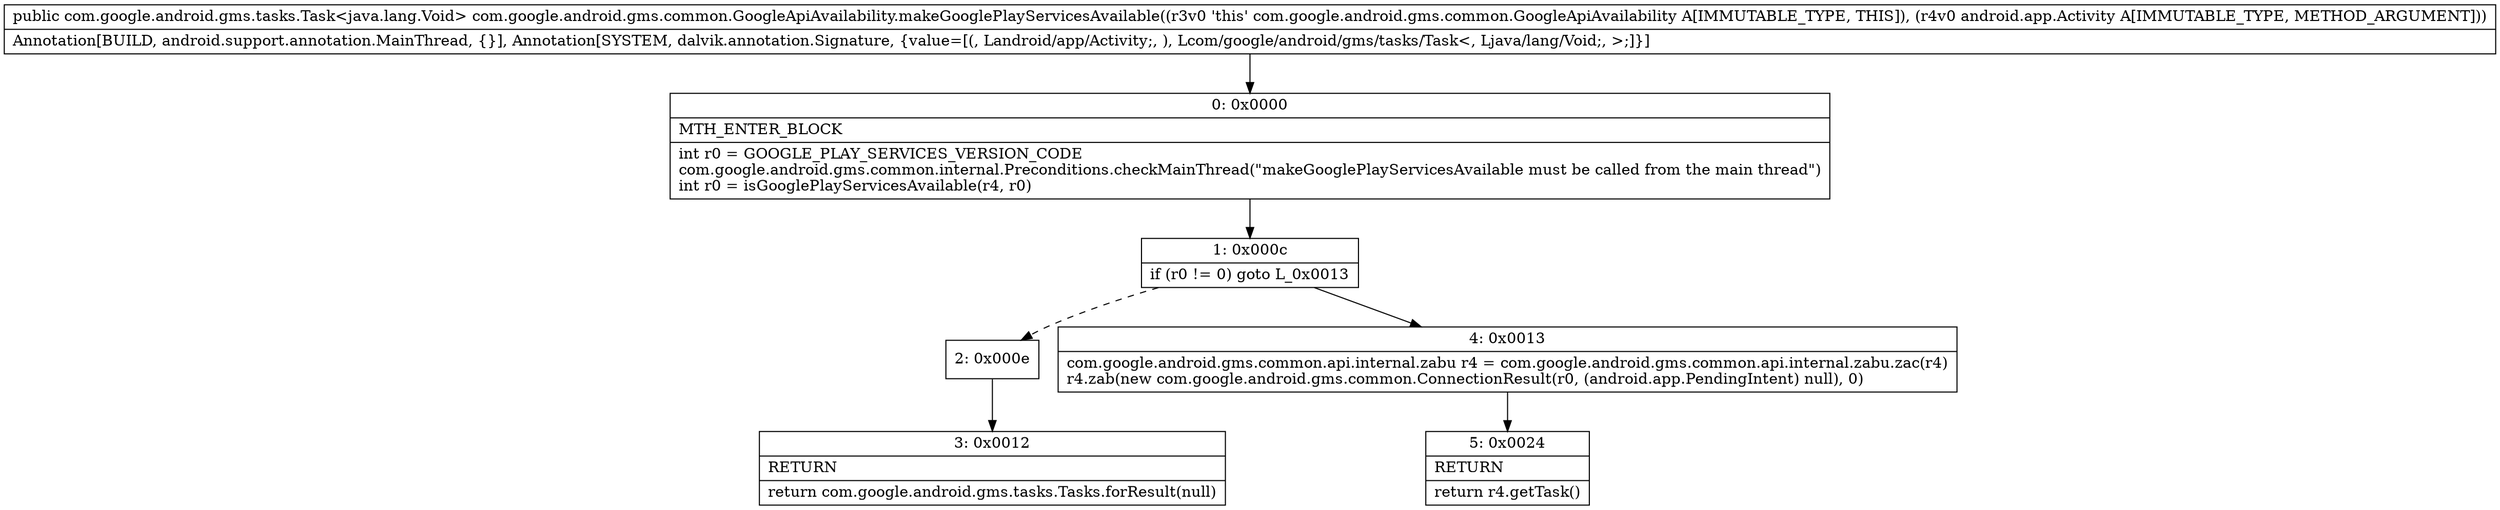digraph "CFG forcom.google.android.gms.common.GoogleApiAvailability.makeGooglePlayServicesAvailable(Landroid\/app\/Activity;)Lcom\/google\/android\/gms\/tasks\/Task;" {
Node_0 [shape=record,label="{0\:\ 0x0000|MTH_ENTER_BLOCK\l|int r0 = GOOGLE_PLAY_SERVICES_VERSION_CODE\lcom.google.android.gms.common.internal.Preconditions.checkMainThread(\"makeGooglePlayServicesAvailable must be called from the main thread\")\lint r0 = isGooglePlayServicesAvailable(r4, r0)\l}"];
Node_1 [shape=record,label="{1\:\ 0x000c|if (r0 != 0) goto L_0x0013\l}"];
Node_2 [shape=record,label="{2\:\ 0x000e}"];
Node_3 [shape=record,label="{3\:\ 0x0012|RETURN\l|return com.google.android.gms.tasks.Tasks.forResult(null)\l}"];
Node_4 [shape=record,label="{4\:\ 0x0013|com.google.android.gms.common.api.internal.zabu r4 = com.google.android.gms.common.api.internal.zabu.zac(r4)\lr4.zab(new com.google.android.gms.common.ConnectionResult(r0, (android.app.PendingIntent) null), 0)\l}"];
Node_5 [shape=record,label="{5\:\ 0x0024|RETURN\l|return r4.getTask()\l}"];
MethodNode[shape=record,label="{public com.google.android.gms.tasks.Task\<java.lang.Void\> com.google.android.gms.common.GoogleApiAvailability.makeGooglePlayServicesAvailable((r3v0 'this' com.google.android.gms.common.GoogleApiAvailability A[IMMUTABLE_TYPE, THIS]), (r4v0 android.app.Activity A[IMMUTABLE_TYPE, METHOD_ARGUMENT]))  | Annotation[BUILD, android.support.annotation.MainThread, \{\}], Annotation[SYSTEM, dalvik.annotation.Signature, \{value=[(, Landroid\/app\/Activity;, ), Lcom\/google\/android\/gms\/tasks\/Task\<, Ljava\/lang\/Void;, \>;]\}]\l}"];
MethodNode -> Node_0;
Node_0 -> Node_1;
Node_1 -> Node_2[style=dashed];
Node_1 -> Node_4;
Node_2 -> Node_3;
Node_4 -> Node_5;
}

